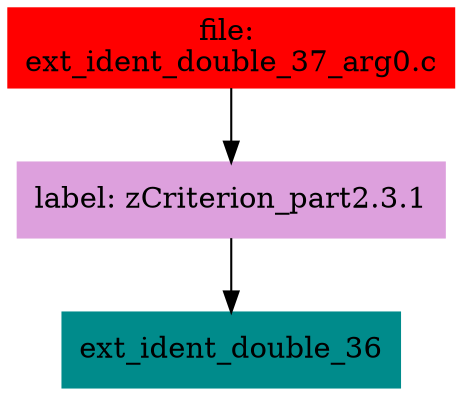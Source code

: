 digraph G {
node [shape=box]

0 [label="file: 
ext_ident_double_37_arg0.c",color=red, style=filled]
1 [label="label: zCriterion_part2.3.1",color=plum, style=filled]
0 -> 1
2 [label="ext_ident_double_36",color=cyan4, style=filled]
1 -> 2


}

